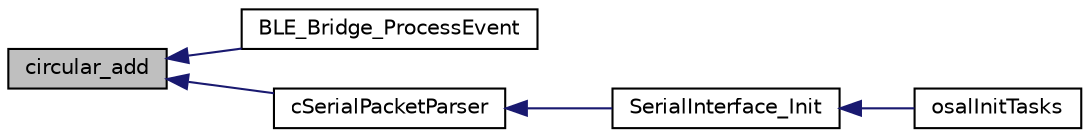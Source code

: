 digraph "circular_add"
{
  edge [fontname="Helvetica",fontsize="10",labelfontname="Helvetica",labelfontsize="10"];
  node [fontname="Helvetica",fontsize="10",shape=record];
  rankdir="LR";
  Node1 [label="circular_add",height=0.2,width=0.4,color="black", fillcolor="grey75", style="filled" fontcolor="black"];
  Node1 -> Node2 [dir="back",color="midnightblue",fontsize="10",style="solid",fontname="Helvetica"];
  Node2 [label="BLE_Bridge_ProcessEvent",height=0.2,width=0.4,color="black", fillcolor="white", style="filled",URL="$_b_l_e___bridge_8h.html#a93ac2f9b2426db7422f62089a97a69f2"];
  Node1 -> Node3 [dir="back",color="midnightblue",fontsize="10",style="solid",fontname="Helvetica"];
  Node3 [label="cSerialPacketParser",height=0.2,width=0.4,color="black", fillcolor="white", style="filled",URL="$serial_interface_8h.html#a6cc39a230e265c37fe2bbf08f9bcaba3"];
  Node3 -> Node4 [dir="back",color="midnightblue",fontsize="10",style="solid",fontname="Helvetica"];
  Node4 [label="SerialInterface_Init",height=0.2,width=0.4,color="black", fillcolor="white", style="filled",URL="$serial_interface_8h.html#a48581d9391ee00c40158be28b3549f8b"];
  Node4 -> Node5 [dir="back",color="midnightblue",fontsize="10",style="solid",fontname="Helvetica"];
  Node5 [label="osalInitTasks",height=0.2,width=0.4,color="black", fillcolor="white", style="filled",URL="$_o_s_a_l___b_l_e___bridge_8c.html#a7ad49ef9f96d7753c3e77e0e69231bb2"];
}
